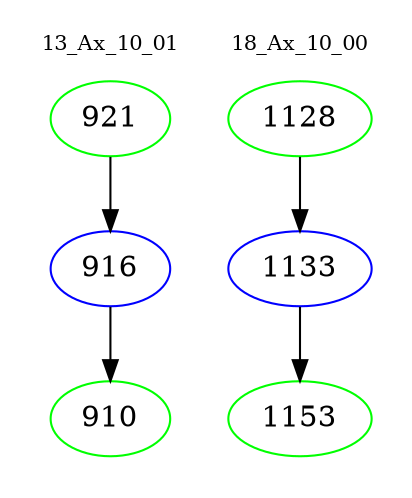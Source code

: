 digraph{
subgraph cluster_0 {
color = white
label = "13_Ax_10_01";
fontsize=10;
T0_921 [label="921", color="green"]
T0_921 -> T0_916 [color="black"]
T0_916 [label="916", color="blue"]
T0_916 -> T0_910 [color="black"]
T0_910 [label="910", color="green"]
}
subgraph cluster_1 {
color = white
label = "18_Ax_10_00";
fontsize=10;
T1_1128 [label="1128", color="green"]
T1_1128 -> T1_1133 [color="black"]
T1_1133 [label="1133", color="blue"]
T1_1133 -> T1_1153 [color="black"]
T1_1153 [label="1153", color="green"]
}
}
